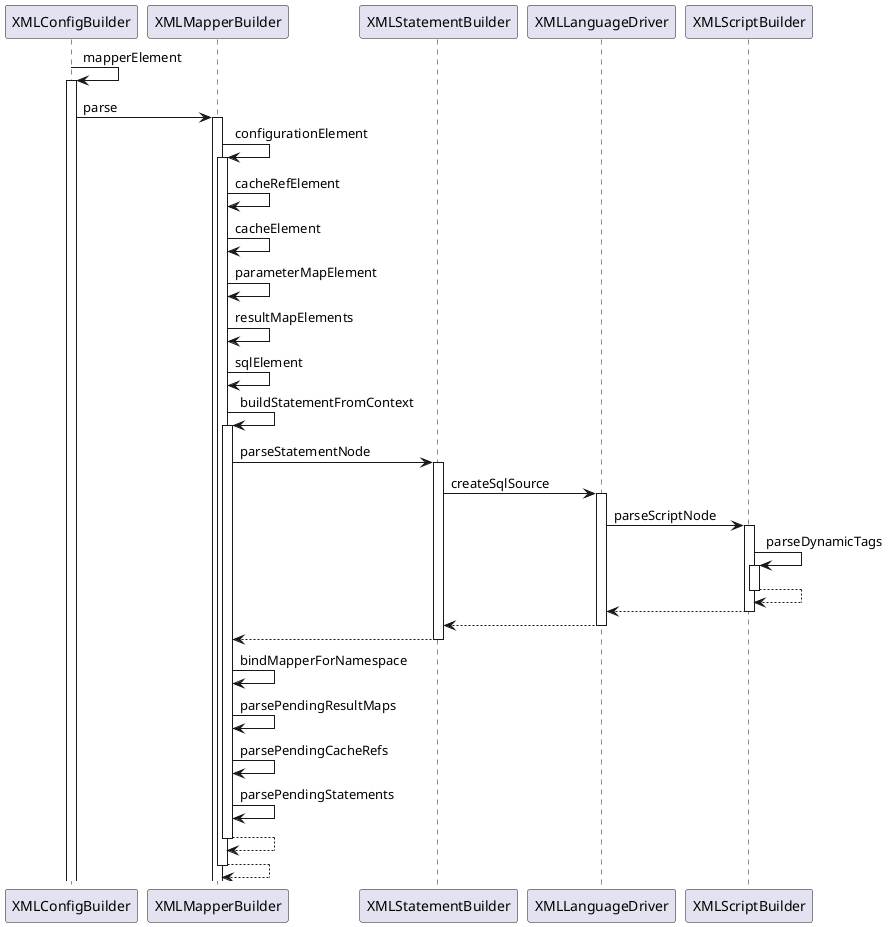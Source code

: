 @startuml

participant XMLConfigBuilder as A
participant XMLMapperBuilder as B
participant XMLStatementBuilder as C
participant XMLLanguageDriver as D
participant XMLScriptBuilder as E
A -> A ++ : mapperElement
A -> B ++ : parse
B -> B ++ : configurationElement
B -> B : cacheRefElement
B -> B : cacheElement
B -> B : parameterMapElement
B -> B : resultMapElements
B -> B : sqlElement
B -> B ++ : buildStatementFromContext
B -> C ++ : parseStatementNode

C -> D ++ : createSqlSource
D -> E ++ : parseScriptNode
E -> E ++ : parseDynamicTags

return

return

return
return
B -> B : bindMapperForNamespace
B -> B : parsePendingResultMaps
B -> B : parsePendingCacheRefs
B -> B : parsePendingStatements
return
return

@enduml